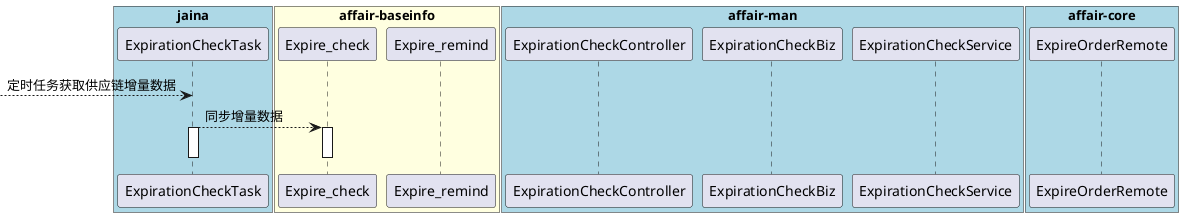 @startuml

@startuml

box "jaina" #LightBlue
 participant ExpirationCheckTask
end box

box "affair-baseinfo" #LightYellow
 participant Expire_check
 participant Expire_remind
end box

-->ExpirationCheckTask:定时任务获取供应链增量数据
ExpirationCheckTask-->Expire_check:同步增量数据
activate ExpirationCheckTask
deactivate ExpirationCheckTask
activate Expire_check
deactivate Expire_check

box "affair-man" #LightBlue
 participant ExpirationCheckController
 participant ExpirationCheckBiz
 participant ExpirationCheckService
end box

box "affair-core" #LightBlue
 participant ExpireOrderRemote
end box




@enduml

@enduml